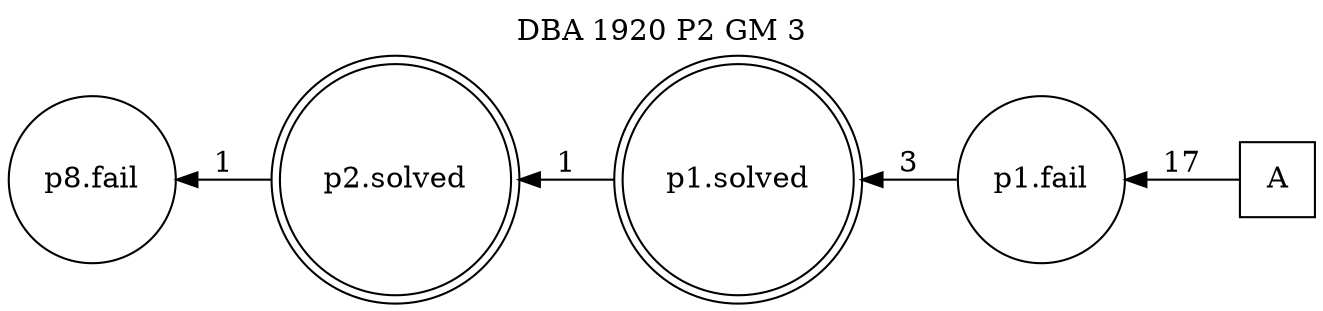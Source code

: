 digraph DBA_1920_P2_GM_3 {
labelloc="tl"
label= " DBA 1920 P2 GM 3 "
rankdir="RL";
graph [ size=" 10 , 10 !"]

"A" [shape="square" label="A"]
"p1.fail" [shape="circle" label="p1.fail"]
"p1.solved" [shape="doublecircle" label="p1.solved"]
"p2.solved" [shape="doublecircle" label="p2.solved"]
"p8.fail" [shape="circle" label="p8.fail"]
"A" -> "p1.fail" [ label=17]
"p1.fail" -> "p1.solved" [ label=3]
"p1.solved" -> "p2.solved" [ label=1]
"p2.solved" -> "p8.fail" [ label=1]
}
